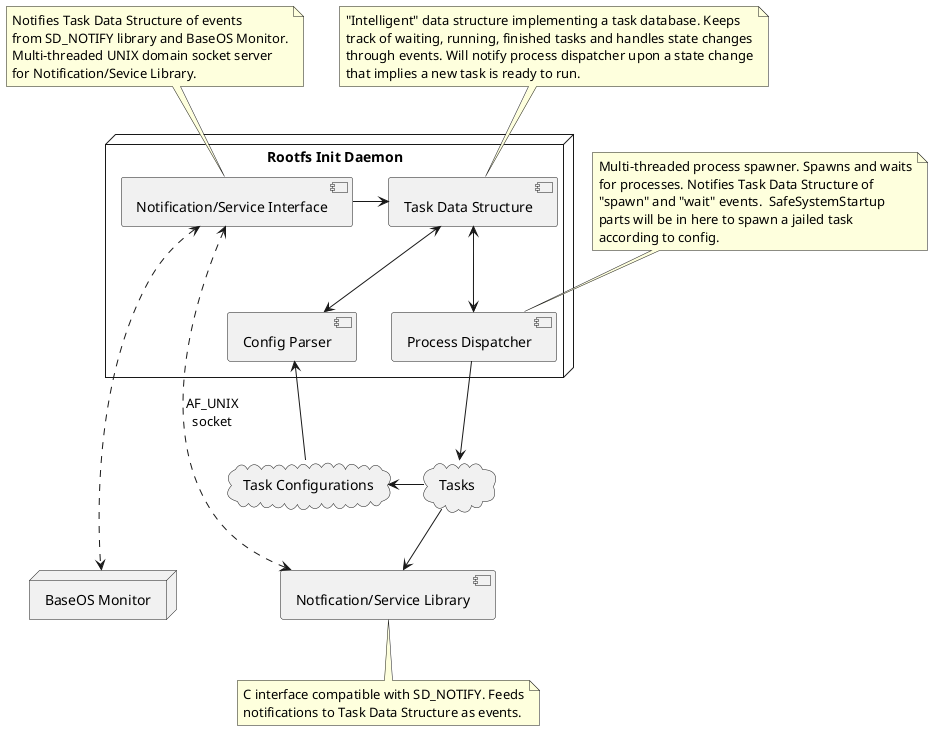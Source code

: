 @startuml
node "Rootfs Init Daemon" {
	component "Task Data Structure" as task_data
	component "Notification/Service Interface" as notify_if
	component "Process Dispatcher" as proc_dispatch
	component "Config Parser" as config_parser
}
cloud "Tasks" as tasks
component "Notfication/Service Library" as notify_lib
cloud "Task Configurations" as task_configs
node "BaseOS Monitor" as corb_monitor

notify_if <-down..-> notify_lib : AF_UNIX\nsocket
notify_if <-..-> corb_monitor
task_configs -up-> config_parser
proc_dispatch -right-> tasks
tasks -right-> notify_lib
tasks -left-> task_configs
proc_dispatch <-up-> task_data
notify_if -left-> task_data
config_parser <-up-> task_data

note top of notify_if
    Notifies Task Data Structure of events
    from SD_NOTIFY library and BaseOS Monitor.
    Multi-threaded UNIX domain socket server
    for Notification/Sevice Library.
end note

note top of task_data
    "Intelligent" data structure implementing a task database. Keeps
    track of waiting, running, finished tasks and handles state changes
    through events. Will notify process dispatcher upon a state change
    that implies a new task is ready to run.
end note

note bottom of notify_lib
    C interface compatible with SD_NOTIFY. Feeds
    notifications to Task Data Structure as events.
end note

note top of proc_dispatch
    Multi-threaded process spawner. Spawns and waits
    for processes. Notifies Task Data Structure of
    "spawn" and "wait" events.  SafeSystemStartup
    parts will be in here to spawn a jailed task
    according to config.
end note

@enduml

